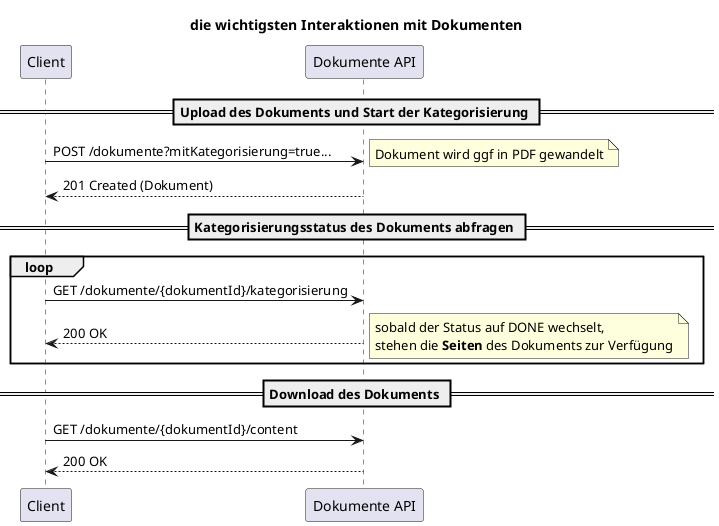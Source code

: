 @startuml
title die wichtigsten Interaktionen mit Dokumenten

participant Client as c
participant "Dokumente API" as api

== Upload des Dokuments und Start der Kategorisierung ==
c -> api: POST /dokumente?mitKategorisierung=true...
note right: Dokument wird ggf in PDF gewandelt
api --> c: 201 Created (Dokument)

== Kategorisierungsstatus des Dokuments abfragen ==
loop
c -> api: GET /dokumente/{dokumentId}/kategorisierung
api --> c: 200 OK
note right
   sobald der Status auf DONE wechselt,
   stehen die **Seiten** des Dokuments zur Verfügung
end note
end

== Download des Dokuments ==
c -> api: GET /dokumente/{dokumentId}/content
api --> c: 200 OK

@enduml
